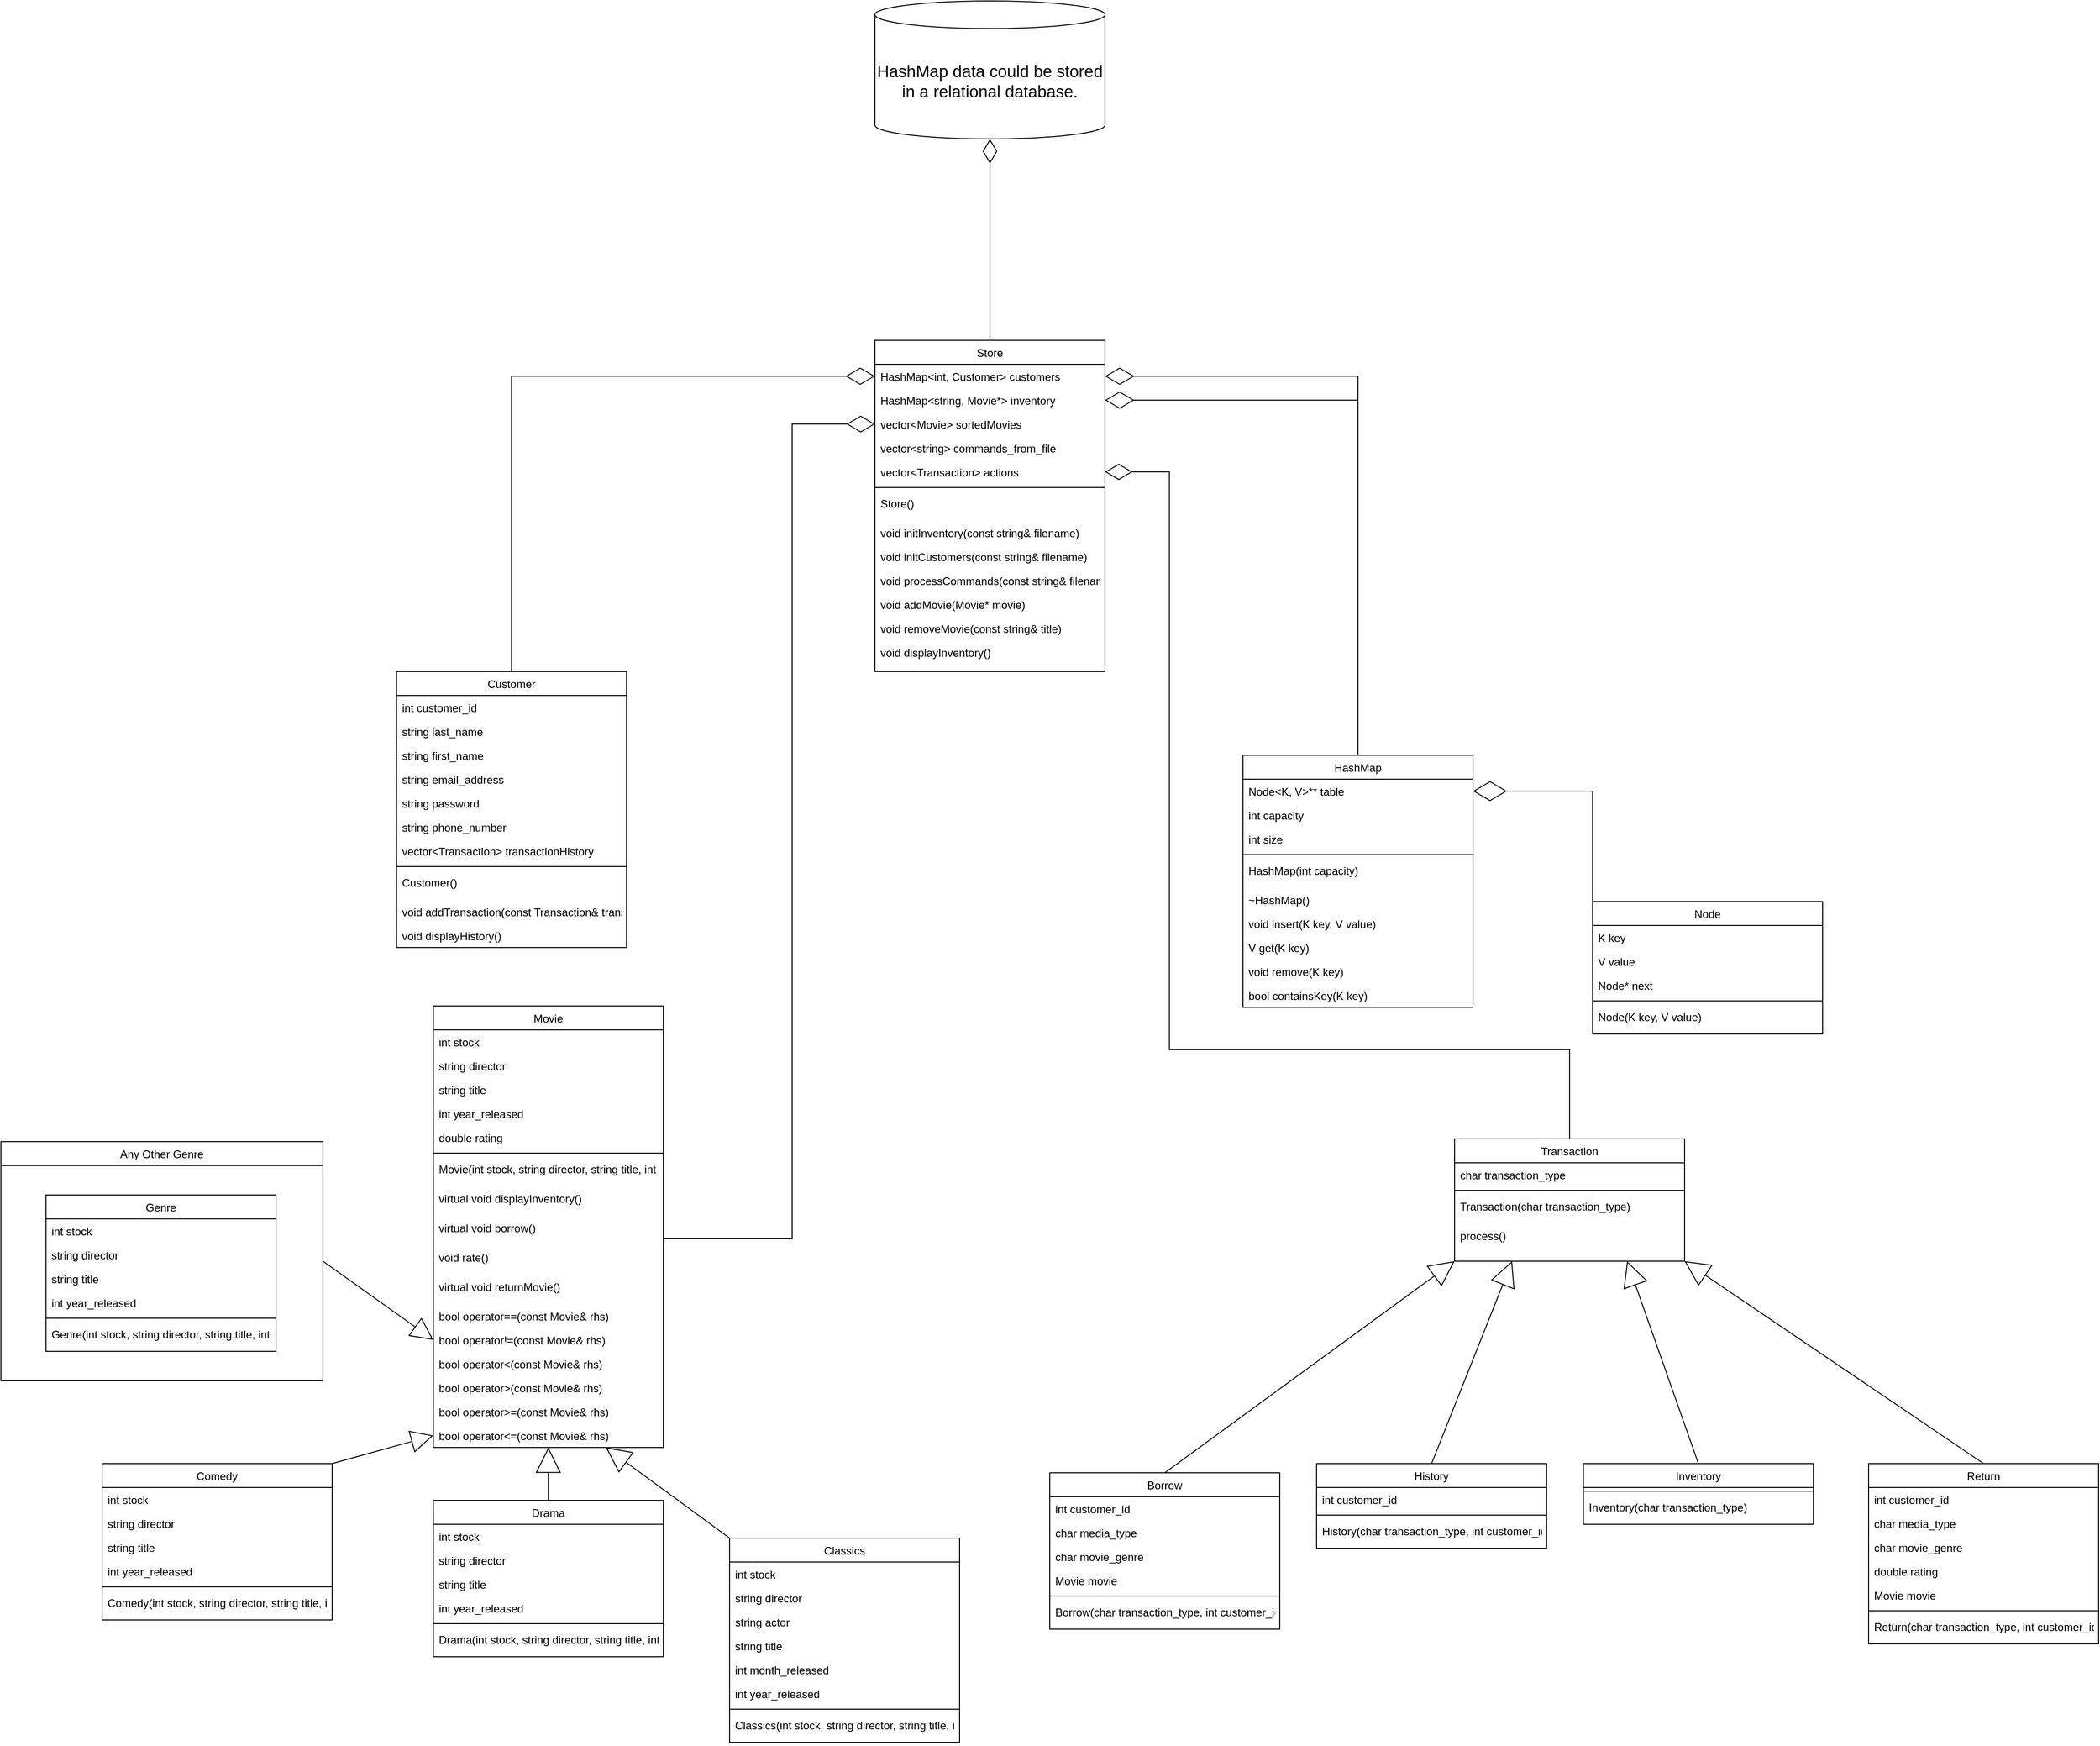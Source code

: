 <mxfile version="26.0.16">
  <diagram name="Page-1" id="ztus6jsajNTIvrAK9JP_">
    <mxGraphModel dx="2892" dy="2495" grid="1" gridSize="10" guides="1" tooltips="1" connect="1" arrows="1" fold="1" page="1" pageScale="1" pageWidth="1920" pageHeight="1200" math="0" shadow="0">
      <root>
        <mxCell id="0" />
        <mxCell id="1" parent="0" />
        <mxCell id="Mhu8hx0mhsFvKnlsq1MZ-6" style="edgeStyle=none;curved=1;rounded=0;orthogonalLoop=1;jettySize=auto;html=1;exitX=0;exitY=1;exitDx=0;exitDy=0;entryX=0.5;entryY=0;entryDx=0;entryDy=0;fontSize=12;startSize=25;endSize=8;startArrow=block;startFill=0;endArrow=none;" edge="1" parent="1" source="Mhu8hx0mhsFvKnlsq1MZ-11" target="Mhu8hx0mhsFvKnlsq1MZ-68">
          <mxGeometry relative="1" as="geometry" />
        </mxCell>
        <mxCell id="Mhu8hx0mhsFvKnlsq1MZ-7" style="edgeStyle=none;curved=1;rounded=0;orthogonalLoop=1;jettySize=auto;html=1;exitX=0.25;exitY=1;exitDx=0;exitDy=0;entryX=0.5;entryY=0;entryDx=0;entryDy=0;fontSize=12;startSize=25;endSize=8;startArrow=block;startFill=0;endArrow=none;" edge="1" parent="1" source="Mhu8hx0mhsFvKnlsq1MZ-11" target="Mhu8hx0mhsFvKnlsq1MZ-56">
          <mxGeometry relative="1" as="geometry" />
        </mxCell>
        <mxCell id="Mhu8hx0mhsFvKnlsq1MZ-8" style="edgeStyle=none;curved=1;rounded=0;orthogonalLoop=1;jettySize=auto;html=1;exitX=0.75;exitY=1;exitDx=0;exitDy=0;entryX=0.5;entryY=0;entryDx=0;entryDy=0;fontSize=12;startSize=25;endSize=8;startArrow=block;startFill=0;endArrow=none;" edge="1" parent="1" source="Mhu8hx0mhsFvKnlsq1MZ-11" target="Mhu8hx0mhsFvKnlsq1MZ-60">
          <mxGeometry relative="1" as="geometry" />
        </mxCell>
        <mxCell id="Mhu8hx0mhsFvKnlsq1MZ-9" style="edgeStyle=none;curved=1;rounded=0;orthogonalLoop=1;jettySize=auto;html=1;exitX=1;exitY=1;exitDx=0;exitDy=0;entryX=0.5;entryY=0;entryDx=0;entryDy=0;fontSize=12;startSize=25;endSize=8;startArrow=block;startFill=0;endArrow=none;" edge="1" parent="1" source="Mhu8hx0mhsFvKnlsq1MZ-11" target="Mhu8hx0mhsFvKnlsq1MZ-63">
          <mxGeometry relative="1" as="geometry" />
        </mxCell>
        <mxCell id="Mhu8hx0mhsFvKnlsq1MZ-10" style="edgeStyle=orthogonalEdgeStyle;rounded=0;orthogonalLoop=1;jettySize=auto;html=1;entryX=1;entryY=0.5;entryDx=0;entryDy=0;endArrow=diamondThin;endFill=0;endSize=27;" edge="1" parent="1" source="Mhu8hx0mhsFvKnlsq1MZ-11" target="Mhu8hx0mhsFvKnlsq1MZ-91">
          <mxGeometry relative="1" as="geometry">
            <Array as="points">
              <mxPoint x="1625" y="390" />
              <mxPoint x="1190" y="390" />
              <mxPoint x="1190" y="-238" />
            </Array>
          </mxGeometry>
        </mxCell>
        <mxCell id="Mhu8hx0mhsFvKnlsq1MZ-11" value="Transaction" style="swimlane;fontStyle=0;align=center;verticalAlign=top;childLayout=stackLayout;horizontal=1;startSize=26;horizontalStack=0;resizeParent=1;resizeLast=0;collapsible=1;marginBottom=0;rounded=0;shadow=0;strokeWidth=1;" vertex="1" parent="1">
          <mxGeometry x="1500" y="487" width="250" height="133" as="geometry">
            <mxRectangle x="550" y="140" width="160" height="26" as="alternateBounds" />
          </mxGeometry>
        </mxCell>
        <mxCell id="Mhu8hx0mhsFvKnlsq1MZ-12" value="char transaction_type" style="text;align=left;verticalAlign=top;spacingLeft=4;spacingRight=4;overflow=hidden;rotatable=0;points=[[0,0.5],[1,0.5]];portConstraint=eastwest;" vertex="1" parent="Mhu8hx0mhsFvKnlsq1MZ-11">
          <mxGeometry y="26" width="250" height="26" as="geometry" />
        </mxCell>
        <mxCell id="Mhu8hx0mhsFvKnlsq1MZ-13" value="" style="line;html=1;strokeWidth=1;align=left;verticalAlign=middle;spacingTop=-1;spacingLeft=3;spacingRight=3;rotatable=0;labelPosition=right;points=[];portConstraint=eastwest;" vertex="1" parent="Mhu8hx0mhsFvKnlsq1MZ-11">
          <mxGeometry y="52" width="250" height="8" as="geometry" />
        </mxCell>
        <mxCell id="Mhu8hx0mhsFvKnlsq1MZ-14" value="Transaction(char transaction_type)" style="text;align=left;verticalAlign=top;spacingLeft=4;spacingRight=4;overflow=hidden;rotatable=0;points=[[0,0.5],[1,0.5]];portConstraint=eastwest;" vertex="1" parent="Mhu8hx0mhsFvKnlsq1MZ-11">
          <mxGeometry y="60" width="250" height="32" as="geometry" />
        </mxCell>
        <mxCell id="Mhu8hx0mhsFvKnlsq1MZ-15" value="process()" style="text;align=left;verticalAlign=top;spacingLeft=4;spacingRight=4;overflow=hidden;rotatable=0;points=[[0,0.5],[1,0.5]];portConstraint=eastwest;" vertex="1" parent="Mhu8hx0mhsFvKnlsq1MZ-11">
          <mxGeometry y="92" width="250" height="26" as="geometry" />
        </mxCell>
        <mxCell id="Mhu8hx0mhsFvKnlsq1MZ-16" value="Comedy" style="swimlane;fontStyle=0;align=center;verticalAlign=top;childLayout=stackLayout;horizontal=1;startSize=26;horizontalStack=0;resizeParent=1;resizeLast=0;collapsible=1;marginBottom=0;rounded=0;shadow=0;strokeWidth=1;" vertex="1" parent="1">
          <mxGeometry x="30" y="840" width="250" height="170" as="geometry">
            <mxRectangle x="550" y="140" width="160" height="26" as="alternateBounds" />
          </mxGeometry>
        </mxCell>
        <mxCell id="Mhu8hx0mhsFvKnlsq1MZ-17" value="int stock" style="text;align=left;verticalAlign=top;spacingLeft=4;spacingRight=4;overflow=hidden;rotatable=0;points=[[0,0.5],[1,0.5]];portConstraint=eastwest;" vertex="1" parent="Mhu8hx0mhsFvKnlsq1MZ-16">
          <mxGeometry y="26" width="250" height="26" as="geometry" />
        </mxCell>
        <mxCell id="Mhu8hx0mhsFvKnlsq1MZ-18" value="string director" style="text;align=left;verticalAlign=top;spacingLeft=4;spacingRight=4;overflow=hidden;rotatable=0;points=[[0,0.5],[1,0.5]];portConstraint=eastwest;rounded=0;shadow=0;html=0;" vertex="1" parent="Mhu8hx0mhsFvKnlsq1MZ-16">
          <mxGeometry y="52" width="250" height="26" as="geometry" />
        </mxCell>
        <mxCell id="Mhu8hx0mhsFvKnlsq1MZ-19" value="string title" style="text;align=left;verticalAlign=top;spacingLeft=4;spacingRight=4;overflow=hidden;rotatable=0;points=[[0,0.5],[1,0.5]];portConstraint=eastwest;rounded=0;shadow=0;html=0;" vertex="1" parent="Mhu8hx0mhsFvKnlsq1MZ-16">
          <mxGeometry y="78" width="250" height="26" as="geometry" />
        </mxCell>
        <mxCell id="Mhu8hx0mhsFvKnlsq1MZ-20" value="int year_released" style="text;align=left;verticalAlign=top;spacingLeft=4;spacingRight=4;overflow=hidden;rotatable=0;points=[[0,0.5],[1,0.5]];portConstraint=eastwest;rounded=0;shadow=0;html=0;" vertex="1" parent="Mhu8hx0mhsFvKnlsq1MZ-16">
          <mxGeometry y="104" width="250" height="26" as="geometry" />
        </mxCell>
        <mxCell id="Mhu8hx0mhsFvKnlsq1MZ-21" value="" style="line;html=1;strokeWidth=1;align=left;verticalAlign=middle;spacingTop=-1;spacingLeft=3;spacingRight=3;rotatable=0;labelPosition=right;points=[];portConstraint=eastwest;" vertex="1" parent="Mhu8hx0mhsFvKnlsq1MZ-16">
          <mxGeometry y="130" width="250" height="8" as="geometry" />
        </mxCell>
        <mxCell id="Mhu8hx0mhsFvKnlsq1MZ-22" value="Comedy(int stock, string director, string title, int yearReleased)" style="text;align=left;verticalAlign=top;spacingLeft=4;spacingRight=4;overflow=hidden;rotatable=0;points=[[0,0.5],[1,0.5]];portConstraint=eastwest;" vertex="1" parent="Mhu8hx0mhsFvKnlsq1MZ-16">
          <mxGeometry y="138" width="250" height="32" as="geometry" />
        </mxCell>
        <mxCell id="Mhu8hx0mhsFvKnlsq1MZ-23" value="Drama" style="swimlane;fontStyle=0;align=center;verticalAlign=top;childLayout=stackLayout;horizontal=1;startSize=26;horizontalStack=0;resizeParent=1;resizeLast=0;collapsible=1;marginBottom=0;rounded=0;shadow=0;strokeWidth=1;" vertex="1" parent="1">
          <mxGeometry x="390" y="880" width="250" height="170" as="geometry">
            <mxRectangle x="550" y="140" width="160" height="26" as="alternateBounds" />
          </mxGeometry>
        </mxCell>
        <mxCell id="Mhu8hx0mhsFvKnlsq1MZ-24" value="int stock" style="text;align=left;verticalAlign=top;spacingLeft=4;spacingRight=4;overflow=hidden;rotatable=0;points=[[0,0.5],[1,0.5]];portConstraint=eastwest;" vertex="1" parent="Mhu8hx0mhsFvKnlsq1MZ-23">
          <mxGeometry y="26" width="250" height="26" as="geometry" />
        </mxCell>
        <mxCell id="Mhu8hx0mhsFvKnlsq1MZ-25" value="string director" style="text;align=left;verticalAlign=top;spacingLeft=4;spacingRight=4;overflow=hidden;rotatable=0;points=[[0,0.5],[1,0.5]];portConstraint=eastwest;rounded=0;shadow=0;html=0;" vertex="1" parent="Mhu8hx0mhsFvKnlsq1MZ-23">
          <mxGeometry y="52" width="250" height="26" as="geometry" />
        </mxCell>
        <mxCell id="Mhu8hx0mhsFvKnlsq1MZ-26" value="string title" style="text;align=left;verticalAlign=top;spacingLeft=4;spacingRight=4;overflow=hidden;rotatable=0;points=[[0,0.5],[1,0.5]];portConstraint=eastwest;rounded=0;shadow=0;html=0;" vertex="1" parent="Mhu8hx0mhsFvKnlsq1MZ-23">
          <mxGeometry y="78" width="250" height="26" as="geometry" />
        </mxCell>
        <mxCell id="Mhu8hx0mhsFvKnlsq1MZ-27" value="int year_released" style="text;align=left;verticalAlign=top;spacingLeft=4;spacingRight=4;overflow=hidden;rotatable=0;points=[[0,0.5],[1,0.5]];portConstraint=eastwest;rounded=0;shadow=0;html=0;" vertex="1" parent="Mhu8hx0mhsFvKnlsq1MZ-23">
          <mxGeometry y="104" width="250" height="26" as="geometry" />
        </mxCell>
        <mxCell id="Mhu8hx0mhsFvKnlsq1MZ-28" value="" style="line;html=1;strokeWidth=1;align=left;verticalAlign=middle;spacingTop=-1;spacingLeft=3;spacingRight=3;rotatable=0;labelPosition=right;points=[];portConstraint=eastwest;" vertex="1" parent="Mhu8hx0mhsFvKnlsq1MZ-23">
          <mxGeometry y="130" width="250" height="8" as="geometry" />
        </mxCell>
        <mxCell id="Mhu8hx0mhsFvKnlsq1MZ-29" value="Drama(int stock, string director, string title, int yearReleased)" style="text;align=left;verticalAlign=top;spacingLeft=4;spacingRight=4;overflow=hidden;rotatable=0;points=[[0,0.5],[1,0.5]];portConstraint=eastwest;" vertex="1" parent="Mhu8hx0mhsFvKnlsq1MZ-23">
          <mxGeometry y="138" width="250" height="32" as="geometry" />
        </mxCell>
        <mxCell id="Mhu8hx0mhsFvKnlsq1MZ-30" value="Classics" style="swimlane;fontStyle=0;align=center;verticalAlign=top;childLayout=stackLayout;horizontal=1;startSize=26;horizontalStack=0;resizeParent=1;resizeLast=0;collapsible=1;marginBottom=0;rounded=0;shadow=0;strokeWidth=1;" vertex="1" parent="1">
          <mxGeometry x="712" y="921" width="250" height="222" as="geometry">
            <mxRectangle x="550" y="140" width="160" height="26" as="alternateBounds" />
          </mxGeometry>
        </mxCell>
        <mxCell id="Mhu8hx0mhsFvKnlsq1MZ-31" value="int stock" style="text;align=left;verticalAlign=top;spacingLeft=4;spacingRight=4;overflow=hidden;rotatable=0;points=[[0,0.5],[1,0.5]];portConstraint=eastwest;" vertex="1" parent="Mhu8hx0mhsFvKnlsq1MZ-30">
          <mxGeometry y="26" width="250" height="26" as="geometry" />
        </mxCell>
        <mxCell id="Mhu8hx0mhsFvKnlsq1MZ-32" value="string director" style="text;align=left;verticalAlign=top;spacingLeft=4;spacingRight=4;overflow=hidden;rotatable=0;points=[[0,0.5],[1,0.5]];portConstraint=eastwest;rounded=0;shadow=0;html=0;" vertex="1" parent="Mhu8hx0mhsFvKnlsq1MZ-30">
          <mxGeometry y="52" width="250" height="26" as="geometry" />
        </mxCell>
        <mxCell id="Mhu8hx0mhsFvKnlsq1MZ-33" value="string actor" style="text;align=left;verticalAlign=top;spacingLeft=4;spacingRight=4;overflow=hidden;rotatable=0;points=[[0,0.5],[1,0.5]];portConstraint=eastwest;rounded=0;shadow=0;html=0;" vertex="1" parent="Mhu8hx0mhsFvKnlsq1MZ-30">
          <mxGeometry y="78" width="250" height="26" as="geometry" />
        </mxCell>
        <mxCell id="Mhu8hx0mhsFvKnlsq1MZ-34" value="string title" style="text;align=left;verticalAlign=top;spacingLeft=4;spacingRight=4;overflow=hidden;rotatable=0;points=[[0,0.5],[1,0.5]];portConstraint=eastwest;rounded=0;shadow=0;html=0;" vertex="1" parent="Mhu8hx0mhsFvKnlsq1MZ-30">
          <mxGeometry y="104" width="250" height="26" as="geometry" />
        </mxCell>
        <mxCell id="Mhu8hx0mhsFvKnlsq1MZ-35" value="int month_released" style="text;align=left;verticalAlign=top;spacingLeft=4;spacingRight=4;overflow=hidden;rotatable=0;points=[[0,0.5],[1,0.5]];portConstraint=eastwest;rounded=0;shadow=0;html=0;" vertex="1" parent="Mhu8hx0mhsFvKnlsq1MZ-30">
          <mxGeometry y="130" width="250" height="26" as="geometry" />
        </mxCell>
        <mxCell id="Mhu8hx0mhsFvKnlsq1MZ-36" value="int year_released" style="text;align=left;verticalAlign=top;spacingLeft=4;spacingRight=4;overflow=hidden;rotatable=0;points=[[0,0.5],[1,0.5]];portConstraint=eastwest;rounded=0;shadow=0;html=0;" vertex="1" parent="Mhu8hx0mhsFvKnlsq1MZ-30">
          <mxGeometry y="156" width="250" height="26" as="geometry" />
        </mxCell>
        <mxCell id="Mhu8hx0mhsFvKnlsq1MZ-37" value="" style="line;html=1;strokeWidth=1;align=left;verticalAlign=middle;spacingTop=-1;spacingLeft=3;spacingRight=3;rotatable=0;labelPosition=right;points=[];portConstraint=eastwest;" vertex="1" parent="Mhu8hx0mhsFvKnlsq1MZ-30">
          <mxGeometry y="182" width="250" height="8" as="geometry" />
        </mxCell>
        <mxCell id="Mhu8hx0mhsFvKnlsq1MZ-38" value="Classics(int stock, string director, string title, int yearReleased)" style="text;align=left;verticalAlign=top;spacingLeft=4;spacingRight=4;overflow=hidden;rotatable=0;points=[[0,0.5],[1,0.5]];portConstraint=eastwest;" vertex="1" parent="Mhu8hx0mhsFvKnlsq1MZ-30">
          <mxGeometry y="190" width="250" height="32" as="geometry" />
        </mxCell>
        <mxCell id="Mhu8hx0mhsFvKnlsq1MZ-39" style="edgeStyle=orthogonalEdgeStyle;rounded=0;orthogonalLoop=1;jettySize=auto;html=1;entryX=0;entryY=0.5;entryDx=0;entryDy=0;endArrow=diamondThin;endFill=0;endSize=28;" edge="1" parent="1" source="Mhu8hx0mhsFvKnlsq1MZ-40" target="Mhu8hx0mhsFvKnlsq1MZ-89">
          <mxGeometry relative="1" as="geometry">
            <Array as="points">
              <mxPoint x="780" y="595" />
              <mxPoint x="780" y="-290" />
            </Array>
          </mxGeometry>
        </mxCell>
        <mxCell id="Mhu8hx0mhsFvKnlsq1MZ-40" value="Movie" style="swimlane;fontStyle=0;align=center;verticalAlign=top;childLayout=stackLayout;horizontal=1;startSize=26;horizontalStack=0;resizeParent=1;resizeLast=0;collapsible=1;marginBottom=0;rounded=0;shadow=0;strokeWidth=1;" vertex="1" parent="1">
          <mxGeometry x="390" y="342.5" width="250" height="480" as="geometry">
            <mxRectangle x="550" y="140" width="160" height="26" as="alternateBounds" />
          </mxGeometry>
        </mxCell>
        <mxCell id="Mhu8hx0mhsFvKnlsq1MZ-41" value="int stock" style="text;align=left;verticalAlign=top;spacingLeft=4;spacingRight=4;overflow=hidden;rotatable=0;points=[[0,0.5],[1,0.5]];portConstraint=eastwest;" vertex="1" parent="Mhu8hx0mhsFvKnlsq1MZ-40">
          <mxGeometry y="26" width="250" height="26" as="geometry" />
        </mxCell>
        <mxCell id="Mhu8hx0mhsFvKnlsq1MZ-42" value="string director" style="text;align=left;verticalAlign=top;spacingLeft=4;spacingRight=4;overflow=hidden;rotatable=0;points=[[0,0.5],[1,0.5]];portConstraint=eastwest;rounded=0;shadow=0;html=0;" vertex="1" parent="Mhu8hx0mhsFvKnlsq1MZ-40">
          <mxGeometry y="52" width="250" height="26" as="geometry" />
        </mxCell>
        <mxCell id="Mhu8hx0mhsFvKnlsq1MZ-43" value="string title" style="text;align=left;verticalAlign=top;spacingLeft=4;spacingRight=4;overflow=hidden;rotatable=0;points=[[0,0.5],[1,0.5]];portConstraint=eastwest;rounded=0;shadow=0;html=0;" vertex="1" parent="Mhu8hx0mhsFvKnlsq1MZ-40">
          <mxGeometry y="78" width="250" height="26" as="geometry" />
        </mxCell>
        <mxCell id="Mhu8hx0mhsFvKnlsq1MZ-44" value="int year_released" style="text;align=left;verticalAlign=top;spacingLeft=4;spacingRight=4;overflow=hidden;rotatable=0;points=[[0,0.5],[1,0.5]];portConstraint=eastwest;rounded=0;shadow=0;html=0;" vertex="1" parent="Mhu8hx0mhsFvKnlsq1MZ-40">
          <mxGeometry y="104" width="250" height="26" as="geometry" />
        </mxCell>
        <mxCell id="Mhu8hx0mhsFvKnlsq1MZ-126" value="double rating" style="text;align=left;verticalAlign=top;spacingLeft=4;spacingRight=4;overflow=hidden;rotatable=0;points=[[0,0.5],[1,0.5]];portConstraint=eastwest;rounded=0;shadow=0;html=0;" vertex="1" parent="Mhu8hx0mhsFvKnlsq1MZ-40">
          <mxGeometry y="130" width="250" height="26" as="geometry" />
        </mxCell>
        <mxCell id="Mhu8hx0mhsFvKnlsq1MZ-45" value="" style="line;html=1;strokeWidth=1;align=left;verticalAlign=middle;spacingTop=-1;spacingLeft=3;spacingRight=3;rotatable=0;labelPosition=right;points=[];portConstraint=eastwest;" vertex="1" parent="Mhu8hx0mhsFvKnlsq1MZ-40">
          <mxGeometry y="156" width="250" height="8" as="geometry" />
        </mxCell>
        <mxCell id="Mhu8hx0mhsFvKnlsq1MZ-46" value="Movie(int stock, string director, string title, int yearReleased)" style="text;align=left;verticalAlign=top;spacingLeft=4;spacingRight=4;overflow=hidden;rotatable=0;points=[[0,0.5],[1,0.5]];portConstraint=eastwest;" vertex="1" parent="Mhu8hx0mhsFvKnlsq1MZ-40">
          <mxGeometry y="164" width="250" height="32" as="geometry" />
        </mxCell>
        <mxCell id="Mhu8hx0mhsFvKnlsq1MZ-47" value="virtual void displayInventory()" style="text;align=left;verticalAlign=top;spacingLeft=4;spacingRight=4;overflow=hidden;rotatable=0;points=[[0,0.5],[1,0.5]];portConstraint=eastwest;" vertex="1" parent="Mhu8hx0mhsFvKnlsq1MZ-40">
          <mxGeometry y="196" width="250" height="32" as="geometry" />
        </mxCell>
        <mxCell id="Mhu8hx0mhsFvKnlsq1MZ-48" value="virtual void borrow()" style="text;align=left;verticalAlign=top;spacingLeft=4;spacingRight=4;overflow=hidden;rotatable=0;points=[[0,0.5],[1,0.5]];portConstraint=eastwest;" vertex="1" parent="Mhu8hx0mhsFvKnlsq1MZ-40">
          <mxGeometry y="228" width="250" height="32" as="geometry" />
        </mxCell>
        <mxCell id="Mhu8hx0mhsFvKnlsq1MZ-127" value="void rate()" style="text;align=left;verticalAlign=top;spacingLeft=4;spacingRight=4;overflow=hidden;rotatable=0;points=[[0,0.5],[1,0.5]];portConstraint=eastwest;" vertex="1" parent="Mhu8hx0mhsFvKnlsq1MZ-40">
          <mxGeometry y="260" width="250" height="32" as="geometry" />
        </mxCell>
        <mxCell id="Mhu8hx0mhsFvKnlsq1MZ-49" value="virtual void returnMovie()" style="text;align=left;verticalAlign=top;spacingLeft=4;spacingRight=4;overflow=hidden;rotatable=0;points=[[0,0.5],[1,0.5]];portConstraint=eastwest;" vertex="1" parent="Mhu8hx0mhsFvKnlsq1MZ-40">
          <mxGeometry y="292" width="250" height="32" as="geometry" />
        </mxCell>
        <mxCell id="Mhu8hx0mhsFvKnlsq1MZ-50" value="bool operator==(const Movie&amp; rhs)" style="text;align=left;verticalAlign=top;spacingLeft=4;spacingRight=4;overflow=hidden;rotatable=0;points=[[0,0.5],[1,0.5]];portConstraint=eastwest;" vertex="1" parent="Mhu8hx0mhsFvKnlsq1MZ-40">
          <mxGeometry y="324" width="250" height="26" as="geometry" />
        </mxCell>
        <mxCell id="Mhu8hx0mhsFvKnlsq1MZ-51" value="bool operator!=(const Movie&amp; rhs)" style="text;align=left;verticalAlign=top;spacingLeft=4;spacingRight=4;overflow=hidden;rotatable=0;points=[[0,0.5],[1,0.5]];portConstraint=eastwest;" vertex="1" parent="Mhu8hx0mhsFvKnlsq1MZ-40">
          <mxGeometry y="350" width="250" height="26" as="geometry" />
        </mxCell>
        <mxCell id="Mhu8hx0mhsFvKnlsq1MZ-52" value="bool operator&lt;(const Movie&amp; rhs)" style="text;align=left;verticalAlign=top;spacingLeft=4;spacingRight=4;overflow=hidden;rotatable=0;points=[[0,0.5],[1,0.5]];portConstraint=eastwest;" vertex="1" parent="Mhu8hx0mhsFvKnlsq1MZ-40">
          <mxGeometry y="376" width="250" height="26" as="geometry" />
        </mxCell>
        <mxCell id="Mhu8hx0mhsFvKnlsq1MZ-53" value="bool operator&gt;(const Movie&amp; rhs)" style="text;align=left;verticalAlign=top;spacingLeft=4;spacingRight=4;overflow=hidden;rotatable=0;points=[[0,0.5],[1,0.5]];portConstraint=eastwest;" vertex="1" parent="Mhu8hx0mhsFvKnlsq1MZ-40">
          <mxGeometry y="402" width="250" height="26" as="geometry" />
        </mxCell>
        <mxCell id="Mhu8hx0mhsFvKnlsq1MZ-54" value="bool operator&gt;=(const Movie&amp; rhs)" style="text;align=left;verticalAlign=top;spacingLeft=4;spacingRight=4;overflow=hidden;rotatable=0;points=[[0,0.5],[1,0.5]];portConstraint=eastwest;" vertex="1" parent="Mhu8hx0mhsFvKnlsq1MZ-40">
          <mxGeometry y="428" width="250" height="26" as="geometry" />
        </mxCell>
        <mxCell id="Mhu8hx0mhsFvKnlsq1MZ-55" value="bool operator&lt;=(const Movie&amp; rhs)" style="text;align=left;verticalAlign=top;spacingLeft=4;spacingRight=4;overflow=hidden;rotatable=0;points=[[0,0.5],[1,0.5]];portConstraint=eastwest;" vertex="1" parent="Mhu8hx0mhsFvKnlsq1MZ-40">
          <mxGeometry y="454" width="250" height="26" as="geometry" />
        </mxCell>
        <mxCell id="Mhu8hx0mhsFvKnlsq1MZ-56" value="History" style="swimlane;fontStyle=0;align=center;verticalAlign=top;childLayout=stackLayout;horizontal=1;startSize=26;horizontalStack=0;resizeParent=1;resizeLast=0;collapsible=1;marginBottom=0;rounded=0;shadow=0;strokeWidth=1;" vertex="1" parent="1">
          <mxGeometry x="1350" y="840" width="250" height="92" as="geometry">
            <mxRectangle x="550" y="140" width="160" height="26" as="alternateBounds" />
          </mxGeometry>
        </mxCell>
        <mxCell id="Mhu8hx0mhsFvKnlsq1MZ-57" value="int customer_id" style="text;align=left;verticalAlign=top;spacingLeft=4;spacingRight=4;overflow=hidden;rotatable=0;points=[[0,0.5],[1,0.5]];portConstraint=eastwest;" vertex="1" parent="Mhu8hx0mhsFvKnlsq1MZ-56">
          <mxGeometry y="26" width="250" height="26" as="geometry" />
        </mxCell>
        <mxCell id="Mhu8hx0mhsFvKnlsq1MZ-58" value="" style="line;html=1;strokeWidth=1;align=left;verticalAlign=middle;spacingTop=-1;spacingLeft=3;spacingRight=3;rotatable=0;labelPosition=right;points=[];portConstraint=eastwest;" vertex="1" parent="Mhu8hx0mhsFvKnlsq1MZ-56">
          <mxGeometry y="52" width="250" height="8" as="geometry" />
        </mxCell>
        <mxCell id="Mhu8hx0mhsFvKnlsq1MZ-59" value="History(char transaction_type, int customer_id);" style="text;align=left;verticalAlign=top;spacingLeft=4;spacingRight=4;overflow=hidden;rotatable=0;points=[[0,0.5],[1,0.5]];portConstraint=eastwest;" vertex="1" parent="Mhu8hx0mhsFvKnlsq1MZ-56">
          <mxGeometry y="60" width="250" height="32" as="geometry" />
        </mxCell>
        <mxCell id="Mhu8hx0mhsFvKnlsq1MZ-60" value="Inventory" style="swimlane;fontStyle=0;align=center;verticalAlign=top;childLayout=stackLayout;horizontal=1;startSize=26;horizontalStack=0;resizeParent=1;resizeLast=0;collapsible=1;marginBottom=0;rounded=0;shadow=0;strokeWidth=1;" vertex="1" parent="1">
          <mxGeometry x="1640" y="840" width="250" height="66" as="geometry">
            <mxRectangle x="550" y="140" width="160" height="26" as="alternateBounds" />
          </mxGeometry>
        </mxCell>
        <mxCell id="Mhu8hx0mhsFvKnlsq1MZ-61" value="" style="line;html=1;strokeWidth=1;align=left;verticalAlign=middle;spacingTop=-1;spacingLeft=3;spacingRight=3;rotatable=0;labelPosition=right;points=[];portConstraint=eastwest;" vertex="1" parent="Mhu8hx0mhsFvKnlsq1MZ-60">
          <mxGeometry y="26" width="250" height="8" as="geometry" />
        </mxCell>
        <mxCell id="Mhu8hx0mhsFvKnlsq1MZ-62" value="Inventory(char transaction_type)" style="text;align=left;verticalAlign=top;spacingLeft=4;spacingRight=4;overflow=hidden;rotatable=0;points=[[0,0.5],[1,0.5]];portConstraint=eastwest;" vertex="1" parent="Mhu8hx0mhsFvKnlsq1MZ-60">
          <mxGeometry y="34" width="250" height="32" as="geometry" />
        </mxCell>
        <mxCell id="Mhu8hx0mhsFvKnlsq1MZ-63" value="Return" style="swimlane;fontStyle=0;align=center;verticalAlign=top;childLayout=stackLayout;horizontal=1;startSize=26;horizontalStack=0;resizeParent=1;resizeLast=0;collapsible=1;marginBottom=0;rounded=0;shadow=0;strokeWidth=1;" vertex="1" parent="1">
          <mxGeometry x="1950" y="840" width="250" height="196" as="geometry">
            <mxRectangle x="550" y="140" width="160" height="26" as="alternateBounds" />
          </mxGeometry>
        </mxCell>
        <mxCell id="Mhu8hx0mhsFvKnlsq1MZ-64" value="int customer_id" style="text;align=left;verticalAlign=top;spacingLeft=4;spacingRight=4;overflow=hidden;rotatable=0;points=[[0,0.5],[1,0.5]];portConstraint=eastwest;" vertex="1" parent="Mhu8hx0mhsFvKnlsq1MZ-63">
          <mxGeometry y="26" width="250" height="26" as="geometry" />
        </mxCell>
        <mxCell id="Mhu8hx0mhsFvKnlsq1MZ-65" value="char media_type" style="text;align=left;verticalAlign=top;spacingLeft=4;spacingRight=4;overflow=hidden;rotatable=0;points=[[0,0.5],[1,0.5]];portConstraint=eastwest;rounded=0;shadow=0;html=0;" vertex="1" parent="Mhu8hx0mhsFvKnlsq1MZ-63">
          <mxGeometry y="52" width="250" height="26" as="geometry" />
        </mxCell>
        <mxCell id="Mhu8hx0mhsFvKnlsq1MZ-145" value="char movie_genre" style="text;align=left;verticalAlign=top;spacingLeft=4;spacingRight=4;overflow=hidden;rotatable=0;points=[[0,0.5],[1,0.5]];portConstraint=eastwest;rounded=0;shadow=0;html=0;" vertex="1" parent="Mhu8hx0mhsFvKnlsq1MZ-63">
          <mxGeometry y="78" width="250" height="26" as="geometry" />
        </mxCell>
        <mxCell id="Mhu8hx0mhsFvKnlsq1MZ-149" value="double rating" style="text;align=left;verticalAlign=top;spacingLeft=4;spacingRight=4;overflow=hidden;rotatable=0;points=[[0,0.5],[1,0.5]];portConstraint=eastwest;rounded=0;shadow=0;html=0;" vertex="1" parent="Mhu8hx0mhsFvKnlsq1MZ-63">
          <mxGeometry y="104" width="250" height="26" as="geometry" />
        </mxCell>
        <mxCell id="Mhu8hx0mhsFvKnlsq1MZ-146" value="Movie movie" style="text;align=left;verticalAlign=top;spacingLeft=4;spacingRight=4;overflow=hidden;rotatable=0;points=[[0,0.5],[1,0.5]];portConstraint=eastwest;rounded=0;shadow=0;html=0;" vertex="1" parent="Mhu8hx0mhsFvKnlsq1MZ-63">
          <mxGeometry y="130" width="250" height="26" as="geometry" />
        </mxCell>
        <mxCell id="Mhu8hx0mhsFvKnlsq1MZ-66" value="" style="line;html=1;strokeWidth=1;align=left;verticalAlign=middle;spacingTop=-1;spacingLeft=3;spacingRight=3;rotatable=0;labelPosition=right;points=[];portConstraint=eastwest;" vertex="1" parent="Mhu8hx0mhsFvKnlsq1MZ-63">
          <mxGeometry y="156" width="250" height="8" as="geometry" />
        </mxCell>
        <mxCell id="Mhu8hx0mhsFvKnlsq1MZ-67" value="Return(char transaction_type, int customer_id, char media_type, char movie_genre, Movie movie)" style="text;align=left;verticalAlign=top;spacingLeft=4;spacingRight=4;overflow=hidden;rotatable=0;points=[[0,0.5],[1,0.5]];portConstraint=eastwest;" vertex="1" parent="Mhu8hx0mhsFvKnlsq1MZ-63">
          <mxGeometry y="164" width="250" height="32" as="geometry" />
        </mxCell>
        <mxCell id="Mhu8hx0mhsFvKnlsq1MZ-68" value="Borrow" style="swimlane;fontStyle=0;align=center;verticalAlign=top;childLayout=stackLayout;horizontal=1;startSize=26;horizontalStack=0;resizeParent=1;resizeLast=0;collapsible=1;marginBottom=0;rounded=0;shadow=0;strokeWidth=1;" vertex="1" parent="1">
          <mxGeometry x="1060" y="850" width="250" height="170" as="geometry">
            <mxRectangle x="550" y="140" width="160" height="26" as="alternateBounds" />
          </mxGeometry>
        </mxCell>
        <mxCell id="Mhu8hx0mhsFvKnlsq1MZ-69" value="int customer_id" style="text;align=left;verticalAlign=top;spacingLeft=4;spacingRight=4;overflow=hidden;rotatable=0;points=[[0,0.5],[1,0.5]];portConstraint=eastwest;" vertex="1" parent="Mhu8hx0mhsFvKnlsq1MZ-68">
          <mxGeometry y="26" width="250" height="26" as="geometry" />
        </mxCell>
        <mxCell id="Mhu8hx0mhsFvKnlsq1MZ-70" value="char media_type" style="text;align=left;verticalAlign=top;spacingLeft=4;spacingRight=4;overflow=hidden;rotatable=0;points=[[0,0.5],[1,0.5]];portConstraint=eastwest;rounded=0;shadow=0;html=0;" vertex="1" parent="Mhu8hx0mhsFvKnlsq1MZ-68">
          <mxGeometry y="52" width="250" height="26" as="geometry" />
        </mxCell>
        <mxCell id="Mhu8hx0mhsFvKnlsq1MZ-144" value="char movie_genre" style="text;align=left;verticalAlign=top;spacingLeft=4;spacingRight=4;overflow=hidden;rotatable=0;points=[[0,0.5],[1,0.5]];portConstraint=eastwest;rounded=0;shadow=0;html=0;" vertex="1" parent="Mhu8hx0mhsFvKnlsq1MZ-68">
          <mxGeometry y="78" width="250" height="26" as="geometry" />
        </mxCell>
        <mxCell id="Mhu8hx0mhsFvKnlsq1MZ-71" value="Movie movie" style="text;align=left;verticalAlign=top;spacingLeft=4;spacingRight=4;overflow=hidden;rotatable=0;points=[[0,0.5],[1,0.5]];portConstraint=eastwest;rounded=0;shadow=0;html=0;" vertex="1" parent="Mhu8hx0mhsFvKnlsq1MZ-68">
          <mxGeometry y="104" width="250" height="26" as="geometry" />
        </mxCell>
        <mxCell id="Mhu8hx0mhsFvKnlsq1MZ-72" value="" style="line;html=1;strokeWidth=1;align=left;verticalAlign=middle;spacingTop=-1;spacingLeft=3;spacingRight=3;rotatable=0;labelPosition=right;points=[];portConstraint=eastwest;" vertex="1" parent="Mhu8hx0mhsFvKnlsq1MZ-68">
          <mxGeometry y="130" width="250" height="8" as="geometry" />
        </mxCell>
        <mxCell id="Mhu8hx0mhsFvKnlsq1MZ-73" value="Borrow(char transaction_type, int customer_id, char media_type, char movie_genre, Movie movie)" style="text;align=left;verticalAlign=top;spacingLeft=4;spacingRight=4;overflow=hidden;rotatable=0;points=[[0,0.5],[1,0.5]];portConstraint=eastwest;" vertex="1" parent="Mhu8hx0mhsFvKnlsq1MZ-68">
          <mxGeometry y="138" width="250" height="32" as="geometry" />
        </mxCell>
        <mxCell id="Mhu8hx0mhsFvKnlsq1MZ-74" value="" style="endArrow=none;html=1;rounded=0;fontSize=12;startSize=25;endSize=8;curved=1;exitX=0.5;exitY=1;exitDx=0;exitDy=0;entryX=0.5;entryY=0;entryDx=0;entryDy=0;startArrow=block;startFill=0;" edge="1" parent="1" source="Mhu8hx0mhsFvKnlsq1MZ-40" target="Mhu8hx0mhsFvKnlsq1MZ-23">
          <mxGeometry width="50" height="50" relative="1" as="geometry">
            <mxPoint x="510" y="800" as="sourcePoint" />
            <mxPoint x="560" y="750" as="targetPoint" />
          </mxGeometry>
        </mxCell>
        <mxCell id="Mhu8hx0mhsFvKnlsq1MZ-75" value="" style="endArrow=none;html=1;rounded=0;fontSize=12;startSize=25;endSize=8;curved=1;exitX=0.75;exitY=1;exitDx=0;exitDy=0;entryX=0;entryY=0;entryDx=0;entryDy=0;startArrow=block;startFill=0;" edge="1" parent="1" source="Mhu8hx0mhsFvKnlsq1MZ-40" target="Mhu8hx0mhsFvKnlsq1MZ-30">
          <mxGeometry width="50" height="50" relative="1" as="geometry">
            <mxPoint x="760" y="800" as="sourcePoint" />
            <mxPoint x="810" y="750" as="targetPoint" />
          </mxGeometry>
        </mxCell>
        <mxCell id="Mhu8hx0mhsFvKnlsq1MZ-76" style="edgeStyle=orthogonalEdgeStyle;rounded=0;orthogonalLoop=1;jettySize=auto;html=1;entryX=0;entryY=0.5;entryDx=0;entryDy=0;endArrow=diamondThin;endFill=0;endSize=29;" edge="1" parent="1" source="Mhu8hx0mhsFvKnlsq1MZ-77" target="Mhu8hx0mhsFvKnlsq1MZ-87">
          <mxGeometry relative="1" as="geometry" />
        </mxCell>
        <mxCell id="Mhu8hx0mhsFvKnlsq1MZ-77" value="Customer" style="swimlane;fontStyle=0;align=center;verticalAlign=top;childLayout=stackLayout;horizontal=1;startSize=26;horizontalStack=0;resizeParent=1;resizeLast=0;collapsible=1;marginBottom=0;rounded=0;shadow=0;strokeWidth=1;" vertex="1" parent="1">
          <mxGeometry x="350" y="-21" width="250" height="300" as="geometry">
            <mxRectangle x="550" y="140" width="160" height="26" as="alternateBounds" />
          </mxGeometry>
        </mxCell>
        <mxCell id="Mhu8hx0mhsFvKnlsq1MZ-78" value="int customer_id" style="text;align=left;verticalAlign=top;spacingLeft=4;spacingRight=4;overflow=hidden;rotatable=0;points=[[0,0.5],[1,0.5]];portConstraint=eastwest;" vertex="1" parent="Mhu8hx0mhsFvKnlsq1MZ-77">
          <mxGeometry y="26" width="250" height="26" as="geometry" />
        </mxCell>
        <mxCell id="Mhu8hx0mhsFvKnlsq1MZ-79" value="string last_name" style="text;align=left;verticalAlign=top;spacingLeft=4;spacingRight=4;overflow=hidden;rotatable=0;points=[[0,0.5],[1,0.5]];portConstraint=eastwest;rounded=0;shadow=0;html=0;" vertex="1" parent="Mhu8hx0mhsFvKnlsq1MZ-77">
          <mxGeometry y="52" width="250" height="26" as="geometry" />
        </mxCell>
        <mxCell id="Mhu8hx0mhsFvKnlsq1MZ-80" value="string first_name" style="text;align=left;verticalAlign=top;spacingLeft=4;spacingRight=4;overflow=hidden;rotatable=0;points=[[0,0.5],[1,0.5]];portConstraint=eastwest;rounded=0;shadow=0;html=0;" vertex="1" parent="Mhu8hx0mhsFvKnlsq1MZ-77">
          <mxGeometry y="78" width="250" height="26" as="geometry" />
        </mxCell>
        <mxCell id="Mhu8hx0mhsFvKnlsq1MZ-122" value="string email_address" style="text;align=left;verticalAlign=top;spacingLeft=4;spacingRight=4;overflow=hidden;rotatable=0;points=[[0,0.5],[1,0.5]];portConstraint=eastwest;rounded=0;shadow=0;html=0;" vertex="1" parent="Mhu8hx0mhsFvKnlsq1MZ-77">
          <mxGeometry y="104" width="250" height="26" as="geometry" />
        </mxCell>
        <mxCell id="Mhu8hx0mhsFvKnlsq1MZ-123" value="string password" style="text;align=left;verticalAlign=top;spacingLeft=4;spacingRight=4;overflow=hidden;rotatable=0;points=[[0,0.5],[1,0.5]];portConstraint=eastwest;rounded=0;shadow=0;html=0;" vertex="1" parent="Mhu8hx0mhsFvKnlsq1MZ-77">
          <mxGeometry y="130" width="250" height="26" as="geometry" />
        </mxCell>
        <mxCell id="Mhu8hx0mhsFvKnlsq1MZ-124" value="string phone_number" style="text;align=left;verticalAlign=top;spacingLeft=4;spacingRight=4;overflow=hidden;rotatable=0;points=[[0,0.5],[1,0.5]];portConstraint=eastwest;rounded=0;shadow=0;html=0;" vertex="1" parent="Mhu8hx0mhsFvKnlsq1MZ-77">
          <mxGeometry y="156" width="250" height="26" as="geometry" />
        </mxCell>
        <mxCell id="Mhu8hx0mhsFvKnlsq1MZ-81" value="vector&lt;Transaction&gt; transactionHistory" style="text;align=left;verticalAlign=top;spacingLeft=4;spacingRight=4;overflow=hidden;rotatable=0;points=[[0,0.5],[1,0.5]];portConstraint=eastwest;rounded=0;shadow=0;html=0;" vertex="1" parent="Mhu8hx0mhsFvKnlsq1MZ-77">
          <mxGeometry y="182" width="250" height="26" as="geometry" />
        </mxCell>
        <mxCell id="Mhu8hx0mhsFvKnlsq1MZ-82" value="" style="line;html=1;strokeWidth=1;align=left;verticalAlign=middle;spacingTop=-1;spacingLeft=3;spacingRight=3;rotatable=0;labelPosition=right;points=[];portConstraint=eastwest;" vertex="1" parent="Mhu8hx0mhsFvKnlsq1MZ-77">
          <mxGeometry y="208" width="250" height="8" as="geometry" />
        </mxCell>
        <mxCell id="Mhu8hx0mhsFvKnlsq1MZ-83" value="Customer()" style="text;align=left;verticalAlign=top;spacingLeft=4;spacingRight=4;overflow=hidden;rotatable=0;points=[[0,0.5],[1,0.5]];portConstraint=eastwest;" vertex="1" parent="Mhu8hx0mhsFvKnlsq1MZ-77">
          <mxGeometry y="216" width="250" height="32" as="geometry" />
        </mxCell>
        <mxCell id="Mhu8hx0mhsFvKnlsq1MZ-84" value="void addTransaction(const Transaction&amp; transaction)" style="text;align=left;verticalAlign=top;spacingLeft=4;spacingRight=4;overflow=hidden;rotatable=0;points=[[0,0.5],[1,0.5]];portConstraint=eastwest;" vertex="1" parent="Mhu8hx0mhsFvKnlsq1MZ-77">
          <mxGeometry y="248" width="250" height="26" as="geometry" />
        </mxCell>
        <mxCell id="Mhu8hx0mhsFvKnlsq1MZ-85" value="void displayHistory()" style="text;align=left;verticalAlign=top;spacingLeft=4;spacingRight=4;overflow=hidden;rotatable=0;points=[[0,0.5],[1,0.5]];portConstraint=eastwest;" vertex="1" parent="Mhu8hx0mhsFvKnlsq1MZ-77">
          <mxGeometry y="274" width="250" height="26" as="geometry" />
        </mxCell>
        <mxCell id="Mhu8hx0mhsFvKnlsq1MZ-86" value="Store" style="swimlane;fontStyle=0;align=center;verticalAlign=top;childLayout=stackLayout;horizontal=1;startSize=26;horizontalStack=0;resizeParent=1;resizeLast=0;collapsible=1;marginBottom=0;rounded=0;shadow=0;strokeWidth=1;" vertex="1" parent="1">
          <mxGeometry x="870" y="-381" width="250" height="360" as="geometry">
            <mxRectangle x="550" y="140" width="160" height="26" as="alternateBounds" />
          </mxGeometry>
        </mxCell>
        <mxCell id="Mhu8hx0mhsFvKnlsq1MZ-87" value="HashMap&lt;int, Customer&gt; customers" style="text;align=left;verticalAlign=top;spacingLeft=4;spacingRight=4;overflow=hidden;rotatable=0;points=[[0,0.5],[1,0.5]];portConstraint=eastwest;" vertex="1" parent="Mhu8hx0mhsFvKnlsq1MZ-86">
          <mxGeometry y="26" width="250" height="26" as="geometry" />
        </mxCell>
        <mxCell id="Mhu8hx0mhsFvKnlsq1MZ-88" value="HashMap&lt;string, Movie*&gt; inventory" style="text;align=left;verticalAlign=top;spacingLeft=4;spacingRight=4;overflow=hidden;rotatable=0;points=[[0,0.5],[1,0.5]];portConstraint=eastwest;" vertex="1" parent="Mhu8hx0mhsFvKnlsq1MZ-86">
          <mxGeometry y="52" width="250" height="26" as="geometry" />
        </mxCell>
        <mxCell id="Mhu8hx0mhsFvKnlsq1MZ-89" value="vector&lt;Movie&gt; sortedMovies" style="text;align=left;verticalAlign=top;spacingLeft=4;spacingRight=4;overflow=hidden;rotatable=0;points=[[0,0.5],[1,0.5]];portConstraint=eastwest;" vertex="1" parent="Mhu8hx0mhsFvKnlsq1MZ-86">
          <mxGeometry y="78" width="250" height="26" as="geometry" />
        </mxCell>
        <mxCell id="Mhu8hx0mhsFvKnlsq1MZ-90" value="vector&lt;string&gt; commands_from_file" style="text;align=left;verticalAlign=top;spacingLeft=4;spacingRight=4;overflow=hidden;rotatable=0;points=[[0,0.5],[1,0.5]];portConstraint=eastwest;rounded=0;shadow=0;html=0;" vertex="1" parent="Mhu8hx0mhsFvKnlsq1MZ-86">
          <mxGeometry y="104" width="250" height="26" as="geometry" />
        </mxCell>
        <mxCell id="Mhu8hx0mhsFvKnlsq1MZ-91" value="vector&lt;Transaction&gt; actions" style="text;align=left;verticalAlign=top;spacingLeft=4;spacingRight=4;overflow=hidden;rotatable=0;points=[[0,0.5],[1,0.5]];portConstraint=eastwest;rounded=0;shadow=0;html=0;" vertex="1" parent="Mhu8hx0mhsFvKnlsq1MZ-86">
          <mxGeometry y="130" width="250" height="26" as="geometry" />
        </mxCell>
        <mxCell id="Mhu8hx0mhsFvKnlsq1MZ-92" value="" style="line;html=1;strokeWidth=1;align=left;verticalAlign=middle;spacingTop=-1;spacingLeft=3;spacingRight=3;rotatable=0;labelPosition=right;points=[];portConstraint=eastwest;" vertex="1" parent="Mhu8hx0mhsFvKnlsq1MZ-86">
          <mxGeometry y="156" width="250" height="8" as="geometry" />
        </mxCell>
        <mxCell id="Mhu8hx0mhsFvKnlsq1MZ-93" value="Store()" style="text;align=left;verticalAlign=top;spacingLeft=4;spacingRight=4;overflow=hidden;rotatable=0;points=[[0,0.5],[1,0.5]];portConstraint=eastwest;" vertex="1" parent="Mhu8hx0mhsFvKnlsq1MZ-86">
          <mxGeometry y="164" width="250" height="32" as="geometry" />
        </mxCell>
        <mxCell id="Mhu8hx0mhsFvKnlsq1MZ-94" value="void initInventory(const string&amp; filename)" style="text;align=left;verticalAlign=top;spacingLeft=4;spacingRight=4;overflow=hidden;rotatable=0;points=[[0,0.5],[1,0.5]];portConstraint=eastwest;" vertex="1" parent="Mhu8hx0mhsFvKnlsq1MZ-86">
          <mxGeometry y="196" width="250" height="26" as="geometry" />
        </mxCell>
        <mxCell id="Mhu8hx0mhsFvKnlsq1MZ-95" value="void initCustomers(const string&amp; filename)" style="text;align=left;verticalAlign=top;spacingLeft=4;spacingRight=4;overflow=hidden;rotatable=0;points=[[0,0.5],[1,0.5]];portConstraint=eastwest;" vertex="1" parent="Mhu8hx0mhsFvKnlsq1MZ-86">
          <mxGeometry y="222" width="250" height="26" as="geometry" />
        </mxCell>
        <mxCell id="Mhu8hx0mhsFvKnlsq1MZ-96" value="void processCommands(const string&amp; filename)" style="text;align=left;verticalAlign=top;spacingLeft=4;spacingRight=4;overflow=hidden;rotatable=0;points=[[0,0.5],[1,0.5]];portConstraint=eastwest;" vertex="1" parent="Mhu8hx0mhsFvKnlsq1MZ-86">
          <mxGeometry y="248" width="250" height="26" as="geometry" />
        </mxCell>
        <mxCell id="Mhu8hx0mhsFvKnlsq1MZ-97" value="void addMovie(Movie* movie)" style="text;align=left;verticalAlign=top;spacingLeft=4;spacingRight=4;overflow=hidden;rotatable=0;points=[[0,0.5],[1,0.5]];portConstraint=eastwest;" vertex="1" parent="Mhu8hx0mhsFvKnlsq1MZ-86">
          <mxGeometry y="274" width="250" height="26" as="geometry" />
        </mxCell>
        <mxCell id="Mhu8hx0mhsFvKnlsq1MZ-98" value="void removeMovie(const string&amp; title)" style="text;align=left;verticalAlign=top;spacingLeft=4;spacingRight=4;overflow=hidden;rotatable=0;points=[[0,0.5],[1,0.5]];portConstraint=eastwest;" vertex="1" parent="Mhu8hx0mhsFvKnlsq1MZ-86">
          <mxGeometry y="300" width="250" height="26" as="geometry" />
        </mxCell>
        <mxCell id="Mhu8hx0mhsFvKnlsq1MZ-99" value="void displayInventory()" style="text;align=left;verticalAlign=top;spacingLeft=4;spacingRight=4;overflow=hidden;rotatable=0;points=[[0,0.5],[1,0.5]];portConstraint=eastwest;" vertex="1" parent="Mhu8hx0mhsFvKnlsq1MZ-86">
          <mxGeometry y="326" width="250" height="26" as="geometry" />
        </mxCell>
        <mxCell id="Mhu8hx0mhsFvKnlsq1MZ-100" style="edgeStyle=orthogonalEdgeStyle;rounded=0;orthogonalLoop=1;jettySize=auto;html=1;endArrow=diamondThin;endFill=0;endSize=29;" edge="1" parent="1" source="Mhu8hx0mhsFvKnlsq1MZ-102" target="Mhu8hx0mhsFvKnlsq1MZ-87">
          <mxGeometry relative="1" as="geometry" />
        </mxCell>
        <mxCell id="Mhu8hx0mhsFvKnlsq1MZ-101" style="edgeStyle=orthogonalEdgeStyle;rounded=0;orthogonalLoop=1;jettySize=auto;html=1;endArrow=diamondThin;endFill=0;endSize=29;" edge="1" parent="1" source="Mhu8hx0mhsFvKnlsq1MZ-102" target="Mhu8hx0mhsFvKnlsq1MZ-88">
          <mxGeometry relative="1" as="geometry" />
        </mxCell>
        <mxCell id="Mhu8hx0mhsFvKnlsq1MZ-102" value="HashMap" style="swimlane;fontStyle=0;align=center;verticalAlign=top;childLayout=stackLayout;horizontal=1;startSize=26;horizontalStack=0;resizeParent=1;resizeLast=0;collapsible=1;marginBottom=0;rounded=0;shadow=0;strokeWidth=1;" vertex="1" parent="1">
          <mxGeometry x="1270" y="70" width="250" height="274" as="geometry">
            <mxRectangle x="550" y="140" width="160" height="26" as="alternateBounds" />
          </mxGeometry>
        </mxCell>
        <mxCell id="Mhu8hx0mhsFvKnlsq1MZ-103" value="Node&lt;K, V&gt;** table" style="text;align=left;verticalAlign=top;spacingLeft=4;spacingRight=4;overflow=hidden;rotatable=0;points=[[0,0.5],[1,0.5]];portConstraint=eastwest;" vertex="1" parent="Mhu8hx0mhsFvKnlsq1MZ-102">
          <mxGeometry y="26" width="250" height="26" as="geometry" />
        </mxCell>
        <mxCell id="Mhu8hx0mhsFvKnlsq1MZ-104" value="int capacity" style="text;align=left;verticalAlign=top;spacingLeft=4;spacingRight=4;overflow=hidden;rotatable=0;points=[[0,0.5],[1,0.5]];portConstraint=eastwest;rounded=0;shadow=0;html=0;" vertex="1" parent="Mhu8hx0mhsFvKnlsq1MZ-102">
          <mxGeometry y="52" width="250" height="26" as="geometry" />
        </mxCell>
        <mxCell id="Mhu8hx0mhsFvKnlsq1MZ-105" value="int size" style="text;align=left;verticalAlign=top;spacingLeft=4;spacingRight=4;overflow=hidden;rotatable=0;points=[[0,0.5],[1,0.5]];portConstraint=eastwest;rounded=0;shadow=0;html=0;" vertex="1" parent="Mhu8hx0mhsFvKnlsq1MZ-102">
          <mxGeometry y="78" width="250" height="26" as="geometry" />
        </mxCell>
        <mxCell id="Mhu8hx0mhsFvKnlsq1MZ-106" value="" style="line;html=1;strokeWidth=1;align=left;verticalAlign=middle;spacingTop=-1;spacingLeft=3;spacingRight=3;rotatable=0;labelPosition=right;points=[];portConstraint=eastwest;" vertex="1" parent="Mhu8hx0mhsFvKnlsq1MZ-102">
          <mxGeometry y="104" width="250" height="8" as="geometry" />
        </mxCell>
        <mxCell id="Mhu8hx0mhsFvKnlsq1MZ-107" value="HashMap(int capacity)" style="text;align=left;verticalAlign=top;spacingLeft=4;spacingRight=4;overflow=hidden;rotatable=0;points=[[0,0.5],[1,0.5]];portConstraint=eastwest;" vertex="1" parent="Mhu8hx0mhsFvKnlsq1MZ-102">
          <mxGeometry y="112" width="250" height="32" as="geometry" />
        </mxCell>
        <mxCell id="Mhu8hx0mhsFvKnlsq1MZ-108" value="~HashMap()" style="text;align=left;verticalAlign=top;spacingLeft=4;spacingRight=4;overflow=hidden;rotatable=0;points=[[0,0.5],[1,0.5]];portConstraint=eastwest;" vertex="1" parent="Mhu8hx0mhsFvKnlsq1MZ-102">
          <mxGeometry y="144" width="250" height="26" as="geometry" />
        </mxCell>
        <mxCell id="Mhu8hx0mhsFvKnlsq1MZ-109" value="void insert(K key, V value)" style="text;align=left;verticalAlign=top;spacingLeft=4;spacingRight=4;overflow=hidden;rotatable=0;points=[[0,0.5],[1,0.5]];portConstraint=eastwest;" vertex="1" parent="Mhu8hx0mhsFvKnlsq1MZ-102">
          <mxGeometry y="170" width="250" height="26" as="geometry" />
        </mxCell>
        <mxCell id="Mhu8hx0mhsFvKnlsq1MZ-110" value="V get(K key)" style="text;align=left;verticalAlign=top;spacingLeft=4;spacingRight=4;overflow=hidden;rotatable=0;points=[[0,0.5],[1,0.5]];portConstraint=eastwest;" vertex="1" parent="Mhu8hx0mhsFvKnlsq1MZ-102">
          <mxGeometry y="196" width="250" height="26" as="geometry" />
        </mxCell>
        <mxCell id="Mhu8hx0mhsFvKnlsq1MZ-111" value="void remove(K key)" style="text;align=left;verticalAlign=top;spacingLeft=4;spacingRight=4;overflow=hidden;rotatable=0;points=[[0,0.5],[1,0.5]];portConstraint=eastwest;" vertex="1" parent="Mhu8hx0mhsFvKnlsq1MZ-102">
          <mxGeometry y="222" width="250" height="26" as="geometry" />
        </mxCell>
        <mxCell id="Mhu8hx0mhsFvKnlsq1MZ-112" value="bool containsKey(K key)" style="text;align=left;verticalAlign=top;spacingLeft=4;spacingRight=4;overflow=hidden;rotatable=0;points=[[0,0.5],[1,0.5]];portConstraint=eastwest;" vertex="1" parent="Mhu8hx0mhsFvKnlsq1MZ-102">
          <mxGeometry y="248" width="250" height="26" as="geometry" />
        </mxCell>
        <mxCell id="Mhu8hx0mhsFvKnlsq1MZ-113" style="edgeStyle=orthogonalEdgeStyle;rounded=0;orthogonalLoop=1;jettySize=auto;html=1;exitX=0;exitY=0;exitDx=0;exitDy=0;endArrow=diamondThin;endFill=0;endSize=34;" edge="1" parent="1" source="Mhu8hx0mhsFvKnlsq1MZ-114" target="Mhu8hx0mhsFvKnlsq1MZ-103">
          <mxGeometry relative="1" as="geometry" />
        </mxCell>
        <mxCell id="Mhu8hx0mhsFvKnlsq1MZ-114" value="Node" style="swimlane;fontStyle=0;align=center;verticalAlign=top;childLayout=stackLayout;horizontal=1;startSize=26;horizontalStack=0;resizeParent=1;resizeLast=0;collapsible=1;marginBottom=0;rounded=0;shadow=0;strokeWidth=1;" vertex="1" parent="1">
          <mxGeometry x="1650" y="229" width="250" height="144" as="geometry">
            <mxRectangle x="550" y="140" width="160" height="26" as="alternateBounds" />
          </mxGeometry>
        </mxCell>
        <mxCell id="Mhu8hx0mhsFvKnlsq1MZ-115" value="K key" style="text;align=left;verticalAlign=top;spacingLeft=4;spacingRight=4;overflow=hidden;rotatable=0;points=[[0,0.5],[1,0.5]];portConstraint=eastwest;" vertex="1" parent="Mhu8hx0mhsFvKnlsq1MZ-114">
          <mxGeometry y="26" width="250" height="26" as="geometry" />
        </mxCell>
        <mxCell id="Mhu8hx0mhsFvKnlsq1MZ-116" value="V value" style="text;align=left;verticalAlign=top;spacingLeft=4;spacingRight=4;overflow=hidden;rotatable=0;points=[[0,0.5],[1,0.5]];portConstraint=eastwest;rounded=0;shadow=0;html=0;" vertex="1" parent="Mhu8hx0mhsFvKnlsq1MZ-114">
          <mxGeometry y="52" width="250" height="26" as="geometry" />
        </mxCell>
        <mxCell id="Mhu8hx0mhsFvKnlsq1MZ-117" value="Node* next" style="text;align=left;verticalAlign=top;spacingLeft=4;spacingRight=4;overflow=hidden;rotatable=0;points=[[0,0.5],[1,0.5]];portConstraint=eastwest;rounded=0;shadow=0;html=0;" vertex="1" parent="Mhu8hx0mhsFvKnlsq1MZ-114">
          <mxGeometry y="78" width="250" height="26" as="geometry" />
        </mxCell>
        <mxCell id="Mhu8hx0mhsFvKnlsq1MZ-118" value="" style="line;html=1;strokeWidth=1;align=left;verticalAlign=middle;spacingTop=-1;spacingLeft=3;spacingRight=3;rotatable=0;labelPosition=right;points=[];portConstraint=eastwest;" vertex="1" parent="Mhu8hx0mhsFvKnlsq1MZ-114">
          <mxGeometry y="104" width="250" height="8" as="geometry" />
        </mxCell>
        <mxCell id="Mhu8hx0mhsFvKnlsq1MZ-119" value="Node(K key, V value)" style="text;align=left;verticalAlign=top;spacingLeft=4;spacingRight=4;overflow=hidden;rotatable=0;points=[[0,0.5],[1,0.5]];portConstraint=eastwest;" vertex="1" parent="Mhu8hx0mhsFvKnlsq1MZ-114">
          <mxGeometry y="112" width="250" height="32" as="geometry" />
        </mxCell>
        <mxCell id="Mhu8hx0mhsFvKnlsq1MZ-120" value="" style="endArrow=block;html=1;rounded=0;fillColor=light-dark(transparent,#000000);endFill=0;entryX=0;entryY=0.5;entryDx=0;entryDy=0;startSize=25;endSize=22;" edge="1" parent="1" target="Mhu8hx0mhsFvKnlsq1MZ-55">
          <mxGeometry width="50" height="50" relative="1" as="geometry">
            <mxPoint x="280" y="840" as="sourcePoint" />
            <mxPoint x="350" y="750" as="targetPoint" />
          </mxGeometry>
        </mxCell>
        <mxCell id="Mhu8hx0mhsFvKnlsq1MZ-121" value="&lt;font style=&quot;font-size: 18px;&quot;&gt;HashMap data could be stored in a relational database.&lt;/font&gt;" style="shape=cylinder3;whiteSpace=wrap;html=1;boundedLbl=1;backgroundOutline=1;size=15;" vertex="1" parent="1">
          <mxGeometry x="870" y="-750" width="250" height="150" as="geometry" />
        </mxCell>
        <mxCell id="Mhu8hx0mhsFvKnlsq1MZ-128" value="Genre" style="swimlane;fontStyle=0;align=center;verticalAlign=top;childLayout=stackLayout;horizontal=1;startSize=26;horizontalStack=0;resizeParent=1;resizeLast=0;collapsible=1;marginBottom=0;rounded=0;shadow=0;strokeWidth=1;" vertex="1" parent="1">
          <mxGeometry x="-31" y="548" width="250" height="170" as="geometry">
            <mxRectangle x="550" y="140" width="160" height="26" as="alternateBounds" />
          </mxGeometry>
        </mxCell>
        <mxCell id="Mhu8hx0mhsFvKnlsq1MZ-129" value="int stock" style="text;align=left;verticalAlign=top;spacingLeft=4;spacingRight=4;overflow=hidden;rotatable=0;points=[[0,0.5],[1,0.5]];portConstraint=eastwest;" vertex="1" parent="Mhu8hx0mhsFvKnlsq1MZ-128">
          <mxGeometry y="26" width="250" height="26" as="geometry" />
        </mxCell>
        <mxCell id="Mhu8hx0mhsFvKnlsq1MZ-130" value="string director" style="text;align=left;verticalAlign=top;spacingLeft=4;spacingRight=4;overflow=hidden;rotatable=0;points=[[0,0.5],[1,0.5]];portConstraint=eastwest;rounded=0;shadow=0;html=0;" vertex="1" parent="Mhu8hx0mhsFvKnlsq1MZ-128">
          <mxGeometry y="52" width="250" height="26" as="geometry" />
        </mxCell>
        <mxCell id="Mhu8hx0mhsFvKnlsq1MZ-131" value="string title" style="text;align=left;verticalAlign=top;spacingLeft=4;spacingRight=4;overflow=hidden;rotatable=0;points=[[0,0.5],[1,0.5]];portConstraint=eastwest;rounded=0;shadow=0;html=0;" vertex="1" parent="Mhu8hx0mhsFvKnlsq1MZ-128">
          <mxGeometry y="78" width="250" height="26" as="geometry" />
        </mxCell>
        <mxCell id="Mhu8hx0mhsFvKnlsq1MZ-132" value="int year_released" style="text;align=left;verticalAlign=top;spacingLeft=4;spacingRight=4;overflow=hidden;rotatable=0;points=[[0,0.5],[1,0.5]];portConstraint=eastwest;rounded=0;shadow=0;html=0;" vertex="1" parent="Mhu8hx0mhsFvKnlsq1MZ-128">
          <mxGeometry y="104" width="250" height="26" as="geometry" />
        </mxCell>
        <mxCell id="Mhu8hx0mhsFvKnlsq1MZ-133" value="" style="line;html=1;strokeWidth=1;align=left;verticalAlign=middle;spacingTop=-1;spacingLeft=3;spacingRight=3;rotatable=0;labelPosition=right;points=[];portConstraint=eastwest;" vertex="1" parent="Mhu8hx0mhsFvKnlsq1MZ-128">
          <mxGeometry y="130" width="250" height="8" as="geometry" />
        </mxCell>
        <mxCell id="Mhu8hx0mhsFvKnlsq1MZ-134" value="Genre(int stock, string director, string title, int yearReleased)" style="text;align=left;verticalAlign=top;spacingLeft=4;spacingRight=4;overflow=hidden;rotatable=0;points=[[0,0.5],[1,0.5]];portConstraint=eastwest;" vertex="1" parent="Mhu8hx0mhsFvKnlsq1MZ-128">
          <mxGeometry y="138" width="250" height="32" as="geometry" />
        </mxCell>
        <mxCell id="Mhu8hx0mhsFvKnlsq1MZ-136" value="Any Other Genre" style="swimlane;fontStyle=0;align=center;verticalAlign=top;childLayout=stackLayout;horizontal=1;startSize=26;horizontalStack=0;resizeParent=1;resizeLast=0;collapsible=1;marginBottom=0;rounded=0;shadow=0;strokeWidth=1;" vertex="1" parent="1">
          <mxGeometry x="-80" y="490" width="350" height="260" as="geometry">
            <mxRectangle x="550" y="140" width="160" height="26" as="alternateBounds" />
          </mxGeometry>
        </mxCell>
        <mxCell id="Mhu8hx0mhsFvKnlsq1MZ-143" value="" style="endArrow=block;html=1;rounded=0;fillColor=light-dark(transparent,#000000);endFill=0;entryX=0;entryY=0.5;entryDx=0;entryDy=0;startSize=25;endSize=22;exitX=1;exitY=0.5;exitDx=0;exitDy=0;" edge="1" parent="1" source="Mhu8hx0mhsFvKnlsq1MZ-136" target="Mhu8hx0mhsFvKnlsq1MZ-51">
          <mxGeometry width="50" height="50" relative="1" as="geometry">
            <mxPoint x="290" y="850" as="sourcePoint" />
            <mxPoint x="400" y="820" as="targetPoint" />
          </mxGeometry>
        </mxCell>
        <mxCell id="Mhu8hx0mhsFvKnlsq1MZ-147" style="edgeStyle=orthogonalEdgeStyle;rounded=0;orthogonalLoop=1;jettySize=auto;html=1;entryX=0.5;entryY=1;entryDx=0;entryDy=0;entryPerimeter=0;startSize=6;endSize=24;endArrow=diamondThin;endFill=0;" edge="1" parent="1" source="Mhu8hx0mhsFvKnlsq1MZ-86" target="Mhu8hx0mhsFvKnlsq1MZ-121">
          <mxGeometry relative="1" as="geometry" />
        </mxCell>
      </root>
    </mxGraphModel>
  </diagram>
</mxfile>
